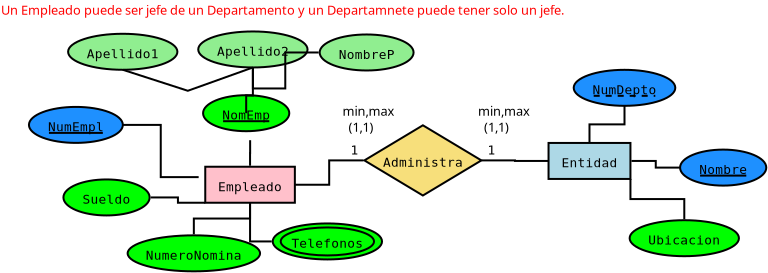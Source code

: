 <?xml version="1.0" encoding="UTF-8"?>
<dia:diagram xmlns:dia="http://www.lysator.liu.se/~alla/dia/">
  <dia:layer name="Fondo" visible="true" active="true">
    <dia:object type="Standard - Text" version="1" id="O0">
      <dia:attribute name="obj_pos">
        <dia:point val="2.9,2.55"/>
      </dia:attribute>
      <dia:attribute name="obj_bb">
        <dia:rectangle val="2.9,1.91;29.933,2.683"/>
      </dia:attribute>
      <dia:attribute name="text">
        <dia:composite type="text">
          <dia:attribute name="string">
            <dia:string>#Un Empleado puede ser jefe de un Departamento y un Departamnete puede tener solo un jefe.#</dia:string>
          </dia:attribute>
          <dia:attribute name="font">
            <dia:font family="sans" style="0" name="Helvetica"/>
          </dia:attribute>
          <dia:attribute name="height">
            <dia:real val="0.8"/>
          </dia:attribute>
          <dia:attribute name="pos">
            <dia:point val="2.9,2.55"/>
          </dia:attribute>
          <dia:attribute name="color">
            <dia:color val="#ff0000"/>
          </dia:attribute>
          <dia:attribute name="alignment">
            <dia:enum val="0"/>
          </dia:attribute>
        </dia:composite>
      </dia:attribute>
      <dia:attribute name="valign">
        <dia:enum val="3"/>
      </dia:attribute>
    </dia:object>
    <dia:object type="ER - Entity" version="0" id="O1">
      <dia:attribute name="obj_pos">
        <dia:point val="13.113,10.152"/>
      </dia:attribute>
      <dia:attribute name="obj_bb">
        <dia:rectangle val="13.062,10.102;17.642,12.002"/>
      </dia:attribute>
      <dia:attribute name="elem_corner">
        <dia:point val="13.113,10.152"/>
      </dia:attribute>
      <dia:attribute name="elem_width">
        <dia:real val="4.48"/>
      </dia:attribute>
      <dia:attribute name="elem_height">
        <dia:real val="1.8"/>
      </dia:attribute>
      <dia:attribute name="border_width">
        <dia:real val="0.1"/>
      </dia:attribute>
      <dia:attribute name="border_color">
        <dia:color val="#000000"/>
      </dia:attribute>
      <dia:attribute name="inner_color">
        <dia:color val="#ffc0cb"/>
      </dia:attribute>
      <dia:attribute name="name">
        <dia:string>#Empleado#</dia:string>
      </dia:attribute>
      <dia:attribute name="weak">
        <dia:boolean val="false"/>
      </dia:attribute>
      <dia:attribute name="associative">
        <dia:boolean val="false"/>
      </dia:attribute>
      <dia:attribute name="font">
        <dia:font family="monospace" style="0" name="Courier"/>
      </dia:attribute>
      <dia:attribute name="font_height">
        <dia:real val="0.8"/>
      </dia:attribute>
    </dia:object>
    <dia:object type="ER - Entity" version="0" id="O2">
      <dia:attribute name="obj_pos">
        <dia:point val="30.277,8.962"/>
      </dia:attribute>
      <dia:attribute name="obj_bb">
        <dia:rectangle val="30.227,8.912;34.422,10.812"/>
      </dia:attribute>
      <dia:attribute name="elem_corner">
        <dia:point val="30.277,8.962"/>
      </dia:attribute>
      <dia:attribute name="elem_width">
        <dia:real val="4.095"/>
      </dia:attribute>
      <dia:attribute name="elem_height">
        <dia:real val="1.8"/>
      </dia:attribute>
      <dia:attribute name="border_width">
        <dia:real val="0.1"/>
      </dia:attribute>
      <dia:attribute name="border_color">
        <dia:color val="#000000"/>
      </dia:attribute>
      <dia:attribute name="inner_color">
        <dia:color val="#add8e6"/>
      </dia:attribute>
      <dia:attribute name="name">
        <dia:string>#Entidad#</dia:string>
      </dia:attribute>
      <dia:attribute name="weak">
        <dia:boolean val="false"/>
      </dia:attribute>
      <dia:attribute name="associative">
        <dia:boolean val="false"/>
      </dia:attribute>
      <dia:attribute name="font">
        <dia:font family="monospace" style="0" name="Courier"/>
      </dia:attribute>
      <dia:attribute name="font_height">
        <dia:real val="0.8"/>
      </dia:attribute>
    </dia:object>
    <dia:object type="ER - Relationship" version="0" id="O3">
      <dia:attribute name="obj_pos">
        <dia:point val="21.069,8.08"/>
      </dia:attribute>
      <dia:attribute name="obj_bb">
        <dia:rectangle val="20.334,8.03;27.654,11.639"/>
      </dia:attribute>
      <dia:attribute name="elem_corner">
        <dia:point val="21.069,8.08"/>
      </dia:attribute>
      <dia:attribute name="elem_width">
        <dia:real val="5.85"/>
      </dia:attribute>
      <dia:attribute name="elem_height">
        <dia:real val="3.51"/>
      </dia:attribute>
      <dia:attribute name="border_width">
        <dia:real val="0.1"/>
      </dia:attribute>
      <dia:attribute name="border_color">
        <dia:color val="#000000"/>
      </dia:attribute>
      <dia:attribute name="inner_color">
        <dia:color val="#f7df7b"/>
      </dia:attribute>
      <dia:attribute name="name">
        <dia:string>#Administra#</dia:string>
      </dia:attribute>
      <dia:attribute name="left_card">
        <dia:string>#1#</dia:string>
      </dia:attribute>
      <dia:attribute name="right_card">
        <dia:string>#1#</dia:string>
      </dia:attribute>
      <dia:attribute name="identifying">
        <dia:boolean val="false"/>
      </dia:attribute>
      <dia:attribute name="rotated">
        <dia:boolean val="false"/>
      </dia:attribute>
      <dia:attribute name="font">
        <dia:font family="monospace" style="0" name="Courier"/>
      </dia:attribute>
      <dia:attribute name="font_height">
        <dia:real val="0.8"/>
      </dia:attribute>
    </dia:object>
    <dia:object type="ER - Participation" version="1" id="O4">
      <dia:attribute name="obj_pos">
        <dia:point val="17.593,11.052"/>
      </dia:attribute>
      <dia:attribute name="obj_bb">
        <dia:rectangle val="17.543,9.785;21.07,11.102"/>
      </dia:attribute>
      <dia:attribute name="orth_points">
        <dia:point val="17.593,11.052"/>
        <dia:point val="19.306,11.052"/>
        <dia:point val="19.306,9.835"/>
        <dia:point val="21.02,9.835"/>
      </dia:attribute>
      <dia:attribute name="orth_orient">
        <dia:enum val="0"/>
        <dia:enum val="1"/>
        <dia:enum val="0"/>
      </dia:attribute>
      <dia:attribute name="autorouting">
        <dia:boolean val="true"/>
      </dia:attribute>
      <dia:attribute name="total">
        <dia:boolean val="false"/>
      </dia:attribute>
      <dia:connections>
        <dia:connection handle="0" to="O1" connection="4"/>
        <dia:connection handle="1" to="O3" connection="8"/>
      </dia:connections>
    </dia:object>
    <dia:object type="ER - Participation" version="1" id="O5">
      <dia:attribute name="obj_pos">
        <dia:point val="26.919,9.835"/>
      </dia:attribute>
      <dia:attribute name="obj_bb">
        <dia:rectangle val="26.869,9.785;30.327,9.912"/>
      </dia:attribute>
      <dia:attribute name="orth_points">
        <dia:point val="26.919,9.835"/>
        <dia:point val="28.598,9.835"/>
        <dia:point val="28.598,9.862"/>
        <dia:point val="30.277,9.862"/>
      </dia:attribute>
      <dia:attribute name="orth_orient">
        <dia:enum val="0"/>
        <dia:enum val="1"/>
        <dia:enum val="0"/>
      </dia:attribute>
      <dia:attribute name="autorouting">
        <dia:boolean val="true"/>
      </dia:attribute>
      <dia:attribute name="total">
        <dia:boolean val="false"/>
      </dia:attribute>
      <dia:connections>
        <dia:connection handle="0" to="O3" connection="4"/>
        <dia:connection handle="1" to="O2" connection="3"/>
      </dia:connections>
    </dia:object>
    <dia:object type="ER - Attribute" version="0" id="O6">
      <dia:attribute name="obj_pos">
        <dia:point val="13.004,6.575"/>
      </dia:attribute>
      <dia:attribute name="obj_bb">
        <dia:rectangle val="12.954,6.525;17.364,8.425"/>
      </dia:attribute>
      <dia:attribute name="elem_corner">
        <dia:point val="13.004,6.575"/>
      </dia:attribute>
      <dia:attribute name="elem_width">
        <dia:real val="4.31"/>
      </dia:attribute>
      <dia:attribute name="elem_height">
        <dia:real val="1.8"/>
      </dia:attribute>
      <dia:attribute name="border_width">
        <dia:real val="0.1"/>
      </dia:attribute>
      <dia:attribute name="border_color">
        <dia:color val="#000000"/>
      </dia:attribute>
      <dia:attribute name="inner_color">
        <dia:color val="#00ff00"/>
      </dia:attribute>
      <dia:attribute name="name">
        <dia:string>#NomEmp#</dia:string>
      </dia:attribute>
      <dia:attribute name="key">
        <dia:boolean val="true"/>
      </dia:attribute>
      <dia:attribute name="weak_key">
        <dia:boolean val="false"/>
      </dia:attribute>
      <dia:attribute name="derived">
        <dia:boolean val="false"/>
      </dia:attribute>
      <dia:attribute name="multivalued">
        <dia:boolean val="false"/>
      </dia:attribute>
      <dia:attribute name="font">
        <dia:font family="monospace" style="0" name="Courier"/>
      </dia:attribute>
      <dia:attribute name="font_height">
        <dia:real val="0.8"/>
      </dia:attribute>
    </dia:object>
    <dia:object type="ER - Attribute" version="0" id="O7">
      <dia:attribute name="obj_pos">
        <dia:point val="6.255,3.504"/>
      </dia:attribute>
      <dia:attribute name="obj_bb">
        <dia:rectangle val="6.205,3.454;11.77,5.354"/>
      </dia:attribute>
      <dia:attribute name="elem_corner">
        <dia:point val="6.255,3.504"/>
      </dia:attribute>
      <dia:attribute name="elem_width">
        <dia:real val="5.465"/>
      </dia:attribute>
      <dia:attribute name="elem_height">
        <dia:real val="1.8"/>
      </dia:attribute>
      <dia:attribute name="border_width">
        <dia:real val="0.1"/>
      </dia:attribute>
      <dia:attribute name="border_color">
        <dia:color val="#000000"/>
      </dia:attribute>
      <dia:attribute name="inner_color">
        <dia:color val="#90ee90"/>
      </dia:attribute>
      <dia:attribute name="name">
        <dia:string>#Apellido1#</dia:string>
      </dia:attribute>
      <dia:attribute name="key">
        <dia:boolean val="false"/>
      </dia:attribute>
      <dia:attribute name="weak_key">
        <dia:boolean val="false"/>
      </dia:attribute>
      <dia:attribute name="derived">
        <dia:boolean val="false"/>
      </dia:attribute>
      <dia:attribute name="multivalued">
        <dia:boolean val="false"/>
      </dia:attribute>
      <dia:attribute name="font">
        <dia:font family="monospace" style="0" name="Courier"/>
      </dia:attribute>
      <dia:attribute name="font_height">
        <dia:real val="0.8"/>
      </dia:attribute>
    </dia:object>
    <dia:object type="ER - Attribute" version="0" id="O8">
      <dia:attribute name="obj_pos">
        <dia:point val="12.762,3.388"/>
      </dia:attribute>
      <dia:attribute name="obj_bb">
        <dia:rectangle val="12.712,3.338;18.277,5.238"/>
      </dia:attribute>
      <dia:attribute name="elem_corner">
        <dia:point val="12.762,3.388"/>
      </dia:attribute>
      <dia:attribute name="elem_width">
        <dia:real val="5.465"/>
      </dia:attribute>
      <dia:attribute name="elem_height">
        <dia:real val="1.8"/>
      </dia:attribute>
      <dia:attribute name="border_width">
        <dia:real val="0.1"/>
      </dia:attribute>
      <dia:attribute name="border_color">
        <dia:color val="#000000"/>
      </dia:attribute>
      <dia:attribute name="inner_color">
        <dia:color val="#90ee90"/>
      </dia:attribute>
      <dia:attribute name="name">
        <dia:string>#Apellido2#</dia:string>
      </dia:attribute>
      <dia:attribute name="key">
        <dia:boolean val="false"/>
      </dia:attribute>
      <dia:attribute name="weak_key">
        <dia:boolean val="false"/>
      </dia:attribute>
      <dia:attribute name="derived">
        <dia:boolean val="false"/>
      </dia:attribute>
      <dia:attribute name="multivalued">
        <dia:boolean val="false"/>
      </dia:attribute>
      <dia:attribute name="font">
        <dia:font family="monospace" style="0" name="Courier"/>
      </dia:attribute>
      <dia:attribute name="font_height">
        <dia:real val="0.8"/>
      </dia:attribute>
    </dia:object>
    <dia:object type="ER - Attribute" version="0" id="O9">
      <dia:attribute name="obj_pos">
        <dia:point val="18.834,3.539"/>
      </dia:attribute>
      <dia:attribute name="obj_bb">
        <dia:rectangle val="18.784,3.489;23.579,5.389"/>
      </dia:attribute>
      <dia:attribute name="elem_corner">
        <dia:point val="18.834,3.539"/>
      </dia:attribute>
      <dia:attribute name="elem_width">
        <dia:real val="4.695"/>
      </dia:attribute>
      <dia:attribute name="elem_height">
        <dia:real val="1.8"/>
      </dia:attribute>
      <dia:attribute name="border_width">
        <dia:real val="0.1"/>
      </dia:attribute>
      <dia:attribute name="border_color">
        <dia:color val="#000000"/>
      </dia:attribute>
      <dia:attribute name="inner_color">
        <dia:color val="#90ee90"/>
      </dia:attribute>
      <dia:attribute name="name">
        <dia:string>#NombreP#</dia:string>
      </dia:attribute>
      <dia:attribute name="key">
        <dia:boolean val="false"/>
      </dia:attribute>
      <dia:attribute name="weak_key">
        <dia:boolean val="false"/>
      </dia:attribute>
      <dia:attribute name="derived">
        <dia:boolean val="false"/>
      </dia:attribute>
      <dia:attribute name="multivalued">
        <dia:boolean val="false"/>
      </dia:attribute>
      <dia:attribute name="font">
        <dia:font family="monospace" style="0" name="Courier"/>
      </dia:attribute>
      <dia:attribute name="font_height">
        <dia:real val="0.8"/>
      </dia:attribute>
    </dia:object>
    <dia:object type="ER - Attribute" version="0" id="O10">
      <dia:attribute name="obj_pos">
        <dia:point val="6.021,10.787"/>
      </dia:attribute>
      <dia:attribute name="obj_bb">
        <dia:rectangle val="5.971,10.737;10.381,12.637"/>
      </dia:attribute>
      <dia:attribute name="elem_corner">
        <dia:point val="6.021,10.787"/>
      </dia:attribute>
      <dia:attribute name="elem_width">
        <dia:real val="4.31"/>
      </dia:attribute>
      <dia:attribute name="elem_height">
        <dia:real val="1.8"/>
      </dia:attribute>
      <dia:attribute name="border_width">
        <dia:real val="0.1"/>
      </dia:attribute>
      <dia:attribute name="border_color">
        <dia:color val="#000000"/>
      </dia:attribute>
      <dia:attribute name="inner_color">
        <dia:color val="#00ff00"/>
      </dia:attribute>
      <dia:attribute name="name">
        <dia:string>#Sueldo#</dia:string>
      </dia:attribute>
      <dia:attribute name="key">
        <dia:boolean val="false"/>
      </dia:attribute>
      <dia:attribute name="weak_key">
        <dia:boolean val="false"/>
      </dia:attribute>
      <dia:attribute name="derived">
        <dia:boolean val="false"/>
      </dia:attribute>
      <dia:attribute name="multivalued">
        <dia:boolean val="false"/>
      </dia:attribute>
      <dia:attribute name="font">
        <dia:font family="monospace" style="0" name="Courier"/>
      </dia:attribute>
      <dia:attribute name="font_height">
        <dia:real val="0.8"/>
      </dia:attribute>
    </dia:object>
    <dia:object type="ER - Attribute" version="0" id="O11">
      <dia:attribute name="obj_pos">
        <dia:point val="9.232,13.582"/>
      </dia:attribute>
      <dia:attribute name="obj_bb">
        <dia:rectangle val="9.182,13.532;15.902,15.432"/>
      </dia:attribute>
      <dia:attribute name="elem_corner">
        <dia:point val="9.232,13.582"/>
      </dia:attribute>
      <dia:attribute name="elem_width">
        <dia:real val="6.62"/>
      </dia:attribute>
      <dia:attribute name="elem_height">
        <dia:real val="1.8"/>
      </dia:attribute>
      <dia:attribute name="border_width">
        <dia:real val="0.1"/>
      </dia:attribute>
      <dia:attribute name="border_color">
        <dia:color val="#000000"/>
      </dia:attribute>
      <dia:attribute name="inner_color">
        <dia:color val="#00ff00"/>
      </dia:attribute>
      <dia:attribute name="name">
        <dia:string>#NumeroNomina#</dia:string>
      </dia:attribute>
      <dia:attribute name="key">
        <dia:boolean val="false"/>
      </dia:attribute>
      <dia:attribute name="weak_key">
        <dia:boolean val="false"/>
      </dia:attribute>
      <dia:attribute name="derived">
        <dia:boolean val="false"/>
      </dia:attribute>
      <dia:attribute name="multivalued">
        <dia:boolean val="false"/>
      </dia:attribute>
      <dia:attribute name="font">
        <dia:font family="monospace" style="0" name="Courier"/>
      </dia:attribute>
      <dia:attribute name="font_height">
        <dia:real val="0.8"/>
      </dia:attribute>
    </dia:object>
    <dia:object type="ER - Attribute" version="0" id="O12">
      <dia:attribute name="obj_pos">
        <dia:point val="4.297,7.16"/>
      </dia:attribute>
      <dia:attribute name="obj_bb">
        <dia:rectangle val="4.247,7.11;9.042,9.01"/>
      </dia:attribute>
      <dia:attribute name="elem_corner">
        <dia:point val="4.297,7.16"/>
      </dia:attribute>
      <dia:attribute name="elem_width">
        <dia:real val="4.695"/>
      </dia:attribute>
      <dia:attribute name="elem_height">
        <dia:real val="1.8"/>
      </dia:attribute>
      <dia:attribute name="border_width">
        <dia:real val="0.1"/>
      </dia:attribute>
      <dia:attribute name="border_color">
        <dia:color val="#000000"/>
      </dia:attribute>
      <dia:attribute name="inner_color">
        <dia:color val="#1e90ff"/>
      </dia:attribute>
      <dia:attribute name="name">
        <dia:string>#NumEmpl#</dia:string>
      </dia:attribute>
      <dia:attribute name="key">
        <dia:boolean val="true"/>
      </dia:attribute>
      <dia:attribute name="weak_key">
        <dia:boolean val="false"/>
      </dia:attribute>
      <dia:attribute name="derived">
        <dia:boolean val="false"/>
      </dia:attribute>
      <dia:attribute name="multivalued">
        <dia:boolean val="false"/>
      </dia:attribute>
      <dia:attribute name="font">
        <dia:font family="monospace" style="0" name="Courier"/>
      </dia:attribute>
      <dia:attribute name="font_height">
        <dia:real val="0.8"/>
      </dia:attribute>
    </dia:object>
    <dia:object type="ER - Attribute" version="0" id="O13">
      <dia:attribute name="obj_pos">
        <dia:point val="16.486,12.987"/>
      </dia:attribute>
      <dia:attribute name="obj_bb">
        <dia:rectangle val="16.436,12.937;22.001,14.837"/>
      </dia:attribute>
      <dia:attribute name="elem_corner">
        <dia:point val="16.486,12.987"/>
      </dia:attribute>
      <dia:attribute name="elem_width">
        <dia:real val="5.465"/>
      </dia:attribute>
      <dia:attribute name="elem_height">
        <dia:real val="1.8"/>
      </dia:attribute>
      <dia:attribute name="border_width">
        <dia:real val="0.1"/>
      </dia:attribute>
      <dia:attribute name="border_color">
        <dia:color val="#000000"/>
      </dia:attribute>
      <dia:attribute name="inner_color">
        <dia:color val="#00ff00"/>
      </dia:attribute>
      <dia:attribute name="name">
        <dia:string>#Telefonos#</dia:string>
      </dia:attribute>
      <dia:attribute name="key">
        <dia:boolean val="false"/>
      </dia:attribute>
      <dia:attribute name="weak_key">
        <dia:boolean val="false"/>
      </dia:attribute>
      <dia:attribute name="derived">
        <dia:boolean val="false"/>
      </dia:attribute>
      <dia:attribute name="multivalued">
        <dia:boolean val="true"/>
      </dia:attribute>
      <dia:attribute name="font">
        <dia:font family="monospace" style="0" name="Courier"/>
      </dia:attribute>
      <dia:attribute name="font_height">
        <dia:real val="0.8"/>
      </dia:attribute>
    </dia:object>
    <dia:object type="ER - Participation" version="1" id="O14">
      <dia:attribute name="obj_pos">
        <dia:point val="15.357,8.825"/>
      </dia:attribute>
      <dia:attribute name="obj_bb">
        <dia:rectangle val="15.303,8.775;15.406,10.151"/>
      </dia:attribute>
      <dia:attribute name="orth_points">
        <dia:point val="15.357,8.825"/>
        <dia:point val="15.357,9.463"/>
        <dia:point val="15.352,9.463"/>
        <dia:point val="15.352,10.101"/>
      </dia:attribute>
      <dia:attribute name="orth_orient">
        <dia:enum val="1"/>
        <dia:enum val="0"/>
        <dia:enum val="1"/>
      </dia:attribute>
      <dia:attribute name="autorouting">
        <dia:boolean val="true"/>
      </dia:attribute>
      <dia:attribute name="total">
        <dia:boolean val="false"/>
      </dia:attribute>
      <dia:connections>
        <dia:connection handle="1" to="O1" connection="8"/>
      </dia:connections>
    </dia:object>
    <dia:object type="ER - Participation" version="1" id="O15">
      <dia:attribute name="obj_pos">
        <dia:point val="15.494,5.188"/>
      </dia:attribute>
      <dia:attribute name="obj_bb">
        <dia:rectangle val="15.444,5.138;21.231,6.489"/>
      </dia:attribute>
      <dia:attribute name="orth_points">
        <dia:point val="15.494,5.188"/>
        <dia:point val="15.494,6.439"/>
        <dia:point val="21.181,6.439"/>
        <dia:point val="21.181,5.389"/>
      </dia:attribute>
      <dia:attribute name="orth_orient">
        <dia:enum val="1"/>
        <dia:enum val="0"/>
        <dia:enum val="1"/>
      </dia:attribute>
      <dia:attribute name="autorouting">
        <dia:boolean val="true"/>
      </dia:attribute>
      <dia:attribute name="total">
        <dia:boolean val="false"/>
      </dia:attribute>
      <dia:connections>
        <dia:connection handle="0" to="O8" connection="6"/>
        <dia:connection handle="1" to="O9" connection="8"/>
      </dia:connections>
    </dia:object>
    <dia:object type="ER - Participation" version="1" id="O16">
      <dia:attribute name="obj_pos">
        <dia:point val="8.987,5.304"/>
      </dia:attribute>
      <dia:attribute name="obj_bb">
        <dia:rectangle val="8.937,5.138;15.544,6.404"/>
      </dia:attribute>
      <dia:attribute name="orth_points">
        <dia:point val="8.987,5.304"/>
        <dia:point val="8.987,6.354"/>
        <dia:point val="15.494,6.354"/>
        <dia:point val="15.494,5.188"/>
      </dia:attribute>
      <dia:attribute name="orth_orient">
        <dia:enum val="1"/>
        <dia:enum val="0"/>
        <dia:enum val="1"/>
      </dia:attribute>
      <dia:attribute name="autorouting">
        <dia:boolean val="true"/>
      </dia:attribute>
      <dia:attribute name="total">
        <dia:boolean val="false"/>
      </dia:attribute>
      <dia:connections>
        <dia:connection handle="0" to="O7" connection="6"/>
        <dia:connection handle="1" to="O8" connection="6"/>
      </dia:connections>
    </dia:object>
    <dia:object type="ER - Participation" version="1" id="O17">
      <dia:attribute name="obj_pos">
        <dia:point val="15.494,5.188"/>
      </dia:attribute>
      <dia:attribute name="obj_bb">
        <dia:rectangle val="15.109,5.138;15.544,7.525"/>
      </dia:attribute>
      <dia:attribute name="orth_points">
        <dia:point val="15.494,5.188"/>
        <dia:point val="15.494,6.59"/>
        <dia:point val="15.159,6.59"/>
        <dia:point val="15.159,7.475"/>
      </dia:attribute>
      <dia:attribute name="orth_orient">
        <dia:enum val="1"/>
        <dia:enum val="0"/>
        <dia:enum val="1"/>
      </dia:attribute>
      <dia:attribute name="autorouting">
        <dia:boolean val="false"/>
      </dia:attribute>
      <dia:attribute name="total">
        <dia:boolean val="false"/>
      </dia:attribute>
      <dia:connections>
        <dia:connection handle="0" to="O8" connection="6"/>
        <dia:connection handle="1" to="O6" connection="8"/>
      </dia:connections>
    </dia:object>
    <dia:object type="ER - Participation" version="1" id="O18">
      <dia:attribute name="obj_pos">
        <dia:point val="12.783,10.671"/>
      </dia:attribute>
      <dia:attribute name="obj_bb">
        <dia:rectangle val="8.942,8.01;12.833,10.72"/>
      </dia:attribute>
      <dia:attribute name="orth_points">
        <dia:point val="12.783,10.671"/>
        <dia:point val="10.887,10.671"/>
        <dia:point val="10.887,8.06"/>
        <dia:point val="8.992,8.06"/>
      </dia:attribute>
      <dia:attribute name="orth_orient">
        <dia:enum val="0"/>
        <dia:enum val="1"/>
        <dia:enum val="0"/>
      </dia:attribute>
      <dia:attribute name="autorouting">
        <dia:boolean val="true"/>
      </dia:attribute>
      <dia:attribute name="total">
        <dia:boolean val="false"/>
      </dia:attribute>
      <dia:connections>
        <dia:connection handle="1" to="O12" connection="4"/>
      </dia:connections>
    </dia:object>
    <dia:object type="ER - Participation" version="1" id="O19">
      <dia:attribute name="obj_pos">
        <dia:point val="13.113,11.952"/>
      </dia:attribute>
      <dia:attribute name="obj_bb">
        <dia:rectangle val="10.332,11.637;13.162,12.002"/>
      </dia:attribute>
      <dia:attribute name="orth_points">
        <dia:point val="13.113,11.952"/>
        <dia:point val="11.747,11.952"/>
        <dia:point val="11.747,11.687"/>
        <dia:point val="10.382,11.687"/>
      </dia:attribute>
      <dia:attribute name="orth_orient">
        <dia:enum val="0"/>
        <dia:enum val="1"/>
        <dia:enum val="0"/>
      </dia:attribute>
      <dia:attribute name="autorouting">
        <dia:boolean val="true"/>
      </dia:attribute>
      <dia:attribute name="total">
        <dia:boolean val="false"/>
      </dia:attribute>
      <dia:connections>
        <dia:connection handle="0" to="O1" connection="5"/>
        <dia:connection handle="1" to="O10" connection="8"/>
      </dia:connections>
    </dia:object>
    <dia:object type="ER - Participation" version="1" id="O20">
      <dia:attribute name="obj_pos">
        <dia:point val="15.352,11.952"/>
      </dia:attribute>
      <dia:attribute name="obj_bb">
        <dia:rectangle val="12.492,11.902;15.402,13.582"/>
      </dia:attribute>
      <dia:attribute name="orth_points">
        <dia:point val="15.352,11.952"/>
        <dia:point val="15.352,12.742"/>
        <dia:point val="12.542,12.742"/>
        <dia:point val="12.542,13.531"/>
      </dia:attribute>
      <dia:attribute name="orth_orient">
        <dia:enum val="1"/>
        <dia:enum val="0"/>
        <dia:enum val="1"/>
      </dia:attribute>
      <dia:attribute name="autorouting">
        <dia:boolean val="true"/>
      </dia:attribute>
      <dia:attribute name="total">
        <dia:boolean val="false"/>
      </dia:attribute>
      <dia:connections>
        <dia:connection handle="0" to="O1" connection="6"/>
        <dia:connection handle="1" to="O11" connection="8"/>
      </dia:connections>
    </dia:object>
    <dia:object type="ER - Participation" version="1" id="O21">
      <dia:attribute name="obj_pos">
        <dia:point val="15.352,12.002"/>
      </dia:attribute>
      <dia:attribute name="obj_bb">
        <dia:rectangle val="15.303,11.952;16.486,13.937"/>
      </dia:attribute>
      <dia:attribute name="orth_points">
        <dia:point val="15.352,12.002"/>
        <dia:point val="15.352,13.887"/>
        <dia:point val="16.436,13.887"/>
      </dia:attribute>
      <dia:attribute name="orth_orient">
        <dia:enum val="1"/>
        <dia:enum val="0"/>
      </dia:attribute>
      <dia:attribute name="autorouting">
        <dia:boolean val="true"/>
      </dia:attribute>
      <dia:attribute name="total">
        <dia:boolean val="false"/>
      </dia:attribute>
      <dia:connections>
        <dia:connection handle="0" to="O1" connection="8"/>
        <dia:connection handle="1" to="O13" connection="8"/>
      </dia:connections>
    </dia:object>
    <dia:object type="ER - Attribute" version="0" id="O22">
      <dia:attribute name="obj_pos">
        <dia:point val="31.535,5.306"/>
      </dia:attribute>
      <dia:attribute name="obj_bb">
        <dia:rectangle val="31.485,5.256;36.665,7.156"/>
      </dia:attribute>
      <dia:attribute name="elem_corner">
        <dia:point val="31.535,5.306"/>
      </dia:attribute>
      <dia:attribute name="elem_width">
        <dia:real val="5.08"/>
      </dia:attribute>
      <dia:attribute name="elem_height">
        <dia:real val="1.8"/>
      </dia:attribute>
      <dia:attribute name="border_width">
        <dia:real val="0.1"/>
      </dia:attribute>
      <dia:attribute name="border_color">
        <dia:color val="#000000"/>
      </dia:attribute>
      <dia:attribute name="inner_color">
        <dia:color val="#1e90ff"/>
      </dia:attribute>
      <dia:attribute name="name">
        <dia:string>#NumDepto#</dia:string>
      </dia:attribute>
      <dia:attribute name="key">
        <dia:boolean val="true"/>
      </dia:attribute>
      <dia:attribute name="weak_key">
        <dia:boolean val="true"/>
      </dia:attribute>
      <dia:attribute name="derived">
        <dia:boolean val="false"/>
      </dia:attribute>
      <dia:attribute name="multivalued">
        <dia:boolean val="false"/>
      </dia:attribute>
      <dia:attribute name="font">
        <dia:font family="monospace" style="0" name="Courier"/>
      </dia:attribute>
      <dia:attribute name="font_height">
        <dia:real val="0.8"/>
      </dia:attribute>
    </dia:object>
    <dia:object type="ER - Attribute" version="0" id="O23">
      <dia:attribute name="obj_pos">
        <dia:point val="36.854,9.295"/>
      </dia:attribute>
      <dia:attribute name="obj_bb">
        <dia:rectangle val="36.804,9.245;41.214,11.145"/>
      </dia:attribute>
      <dia:attribute name="elem_corner">
        <dia:point val="36.854,9.295"/>
      </dia:attribute>
      <dia:attribute name="elem_width">
        <dia:real val="4.31"/>
      </dia:attribute>
      <dia:attribute name="elem_height">
        <dia:real val="1.8"/>
      </dia:attribute>
      <dia:attribute name="border_width">
        <dia:real val="0.1"/>
      </dia:attribute>
      <dia:attribute name="border_color">
        <dia:color val="#000000"/>
      </dia:attribute>
      <dia:attribute name="inner_color">
        <dia:color val="#1e90ff"/>
      </dia:attribute>
      <dia:attribute name="name">
        <dia:string>#Nombre#</dia:string>
      </dia:attribute>
      <dia:attribute name="key">
        <dia:boolean val="true"/>
      </dia:attribute>
      <dia:attribute name="weak_key">
        <dia:boolean val="false"/>
      </dia:attribute>
      <dia:attribute name="derived">
        <dia:boolean val="false"/>
      </dia:attribute>
      <dia:attribute name="multivalued">
        <dia:boolean val="false"/>
      </dia:attribute>
      <dia:attribute name="font">
        <dia:font family="monospace" style="0" name="Courier"/>
      </dia:attribute>
      <dia:attribute name="font_height">
        <dia:real val="0.8"/>
      </dia:attribute>
    </dia:object>
    <dia:object type="ER - Attribute" version="0" id="O24">
      <dia:attribute name="obj_pos">
        <dia:point val="34.332,12.825"/>
      </dia:attribute>
      <dia:attribute name="obj_bb">
        <dia:rectangle val="34.282,12.775;39.847,14.675"/>
      </dia:attribute>
      <dia:attribute name="elem_corner">
        <dia:point val="34.332,12.825"/>
      </dia:attribute>
      <dia:attribute name="elem_width">
        <dia:real val="5.465"/>
      </dia:attribute>
      <dia:attribute name="elem_height">
        <dia:real val="1.8"/>
      </dia:attribute>
      <dia:attribute name="border_width">
        <dia:real val="0.1"/>
      </dia:attribute>
      <dia:attribute name="border_color">
        <dia:color val="#000000"/>
      </dia:attribute>
      <dia:attribute name="inner_color">
        <dia:color val="#00ff00"/>
      </dia:attribute>
      <dia:attribute name="name">
        <dia:string>#Ubicacion#</dia:string>
      </dia:attribute>
      <dia:attribute name="key">
        <dia:boolean val="false"/>
      </dia:attribute>
      <dia:attribute name="weak_key">
        <dia:boolean val="false"/>
      </dia:attribute>
      <dia:attribute name="derived">
        <dia:boolean val="false"/>
      </dia:attribute>
      <dia:attribute name="multivalued">
        <dia:boolean val="false"/>
      </dia:attribute>
      <dia:attribute name="font">
        <dia:font family="monospace" style="0" name="Courier"/>
      </dia:attribute>
      <dia:attribute name="font_height">
        <dia:real val="0.8"/>
      </dia:attribute>
    </dia:object>
    <dia:object type="ER - Participation" version="1" id="O25">
      <dia:attribute name="obj_pos">
        <dia:point val="32.325,8.962"/>
      </dia:attribute>
      <dia:attribute name="obj_bb">
        <dia:rectangle val="32.275,7.056;34.125,9.012"/>
      </dia:attribute>
      <dia:attribute name="orth_points">
        <dia:point val="32.325,8.962"/>
        <dia:point val="32.325,8.034"/>
        <dia:point val="34.075,8.034"/>
        <dia:point val="34.075,7.106"/>
      </dia:attribute>
      <dia:attribute name="orth_orient">
        <dia:enum val="1"/>
        <dia:enum val="0"/>
        <dia:enum val="1"/>
      </dia:attribute>
      <dia:attribute name="autorouting">
        <dia:boolean val="true"/>
      </dia:attribute>
      <dia:attribute name="total">
        <dia:boolean val="false"/>
      </dia:attribute>
      <dia:connections>
        <dia:connection handle="0" to="O2" connection="1"/>
        <dia:connection handle="1" to="O22" connection="6"/>
      </dia:connections>
    </dia:object>
    <dia:object type="ER - Participation" version="1" id="O26">
      <dia:attribute name="obj_pos">
        <dia:point val="34.422,9.862"/>
      </dia:attribute>
      <dia:attribute name="obj_bb">
        <dia:rectangle val="34.372,9.812;36.904,10.245"/>
      </dia:attribute>
      <dia:attribute name="orth_points">
        <dia:point val="34.422,9.862"/>
        <dia:point val="35.638,9.862"/>
        <dia:point val="35.638,10.195"/>
        <dia:point val="36.854,10.195"/>
      </dia:attribute>
      <dia:attribute name="orth_orient">
        <dia:enum val="0"/>
        <dia:enum val="1"/>
        <dia:enum val="0"/>
      </dia:attribute>
      <dia:attribute name="autorouting">
        <dia:boolean val="true"/>
      </dia:attribute>
      <dia:attribute name="total">
        <dia:boolean val="false"/>
      </dia:attribute>
      <dia:connections>
        <dia:connection handle="0" to="O2" connection="8"/>
        <dia:connection handle="1" to="O23" connection="3"/>
      </dia:connections>
    </dia:object>
    <dia:object type="ER - Participation" version="1" id="O27">
      <dia:attribute name="obj_pos">
        <dia:point val="34.372,10.762"/>
      </dia:attribute>
      <dia:attribute name="obj_bb">
        <dia:rectangle val="34.322,10.713;37.115,12.825"/>
      </dia:attribute>
      <dia:attribute name="orth_points">
        <dia:point val="34.372,10.762"/>
        <dia:point val="34.372,11.769"/>
        <dia:point val="37.065,11.769"/>
        <dia:point val="37.065,12.775"/>
      </dia:attribute>
      <dia:attribute name="orth_orient">
        <dia:enum val="1"/>
        <dia:enum val="0"/>
        <dia:enum val="1"/>
      </dia:attribute>
      <dia:attribute name="autorouting">
        <dia:boolean val="true"/>
      </dia:attribute>
      <dia:attribute name="total">
        <dia:boolean val="false"/>
      </dia:attribute>
      <dia:connections>
        <dia:connection handle="0" to="O2" connection="7"/>
        <dia:connection handle="1" to="O24" connection="8"/>
      </dia:connections>
    </dia:object>
    <dia:object type="Standard - Text" version="1" id="O28">
      <dia:attribute name="obj_pos">
        <dia:point val="19.981,7.599"/>
      </dia:attribute>
      <dia:attribute name="obj_bb">
        <dia:rectangle val="19.981,6.939;22.428,8.57"/>
      </dia:attribute>
      <dia:attribute name="text">
        <dia:composite type="text">
          <dia:attribute name="string">
            <dia:string>#min,max
  (1,1)#</dia:string>
          </dia:attribute>
          <dia:attribute name="font">
            <dia:font family="sans" style="0" name="Helvetica"/>
          </dia:attribute>
          <dia:attribute name="height">
            <dia:real val="0.8"/>
          </dia:attribute>
          <dia:attribute name="pos">
            <dia:point val="19.981,7.599"/>
          </dia:attribute>
          <dia:attribute name="color">
            <dia:color val="#000000"/>
          </dia:attribute>
          <dia:attribute name="alignment">
            <dia:enum val="0"/>
          </dia:attribute>
        </dia:composite>
      </dia:attribute>
      <dia:attribute name="valign">
        <dia:enum val="3"/>
      </dia:attribute>
    </dia:object>
    <dia:object type="Standard - Text" version="1" id="O29">
      <dia:attribute name="obj_pos">
        <dia:point val="26.744,7.597"/>
      </dia:attribute>
      <dia:attribute name="obj_bb">
        <dia:rectangle val="26.744,6.937;29.191,8.568"/>
      </dia:attribute>
      <dia:attribute name="text">
        <dia:composite type="text">
          <dia:attribute name="string">
            <dia:string>#min,max
  (1,1)#</dia:string>
          </dia:attribute>
          <dia:attribute name="font">
            <dia:font family="sans" style="0" name="Helvetica"/>
          </dia:attribute>
          <dia:attribute name="height">
            <dia:real val="0.8"/>
          </dia:attribute>
          <dia:attribute name="pos">
            <dia:point val="26.744,7.597"/>
          </dia:attribute>
          <dia:attribute name="color">
            <dia:color val="#000000"/>
          </dia:attribute>
          <dia:attribute name="alignment">
            <dia:enum val="0"/>
          </dia:attribute>
        </dia:composite>
      </dia:attribute>
      <dia:attribute name="valign">
        <dia:enum val="3"/>
      </dia:attribute>
    </dia:object>
  </dia:layer>
</dia:diagram>
